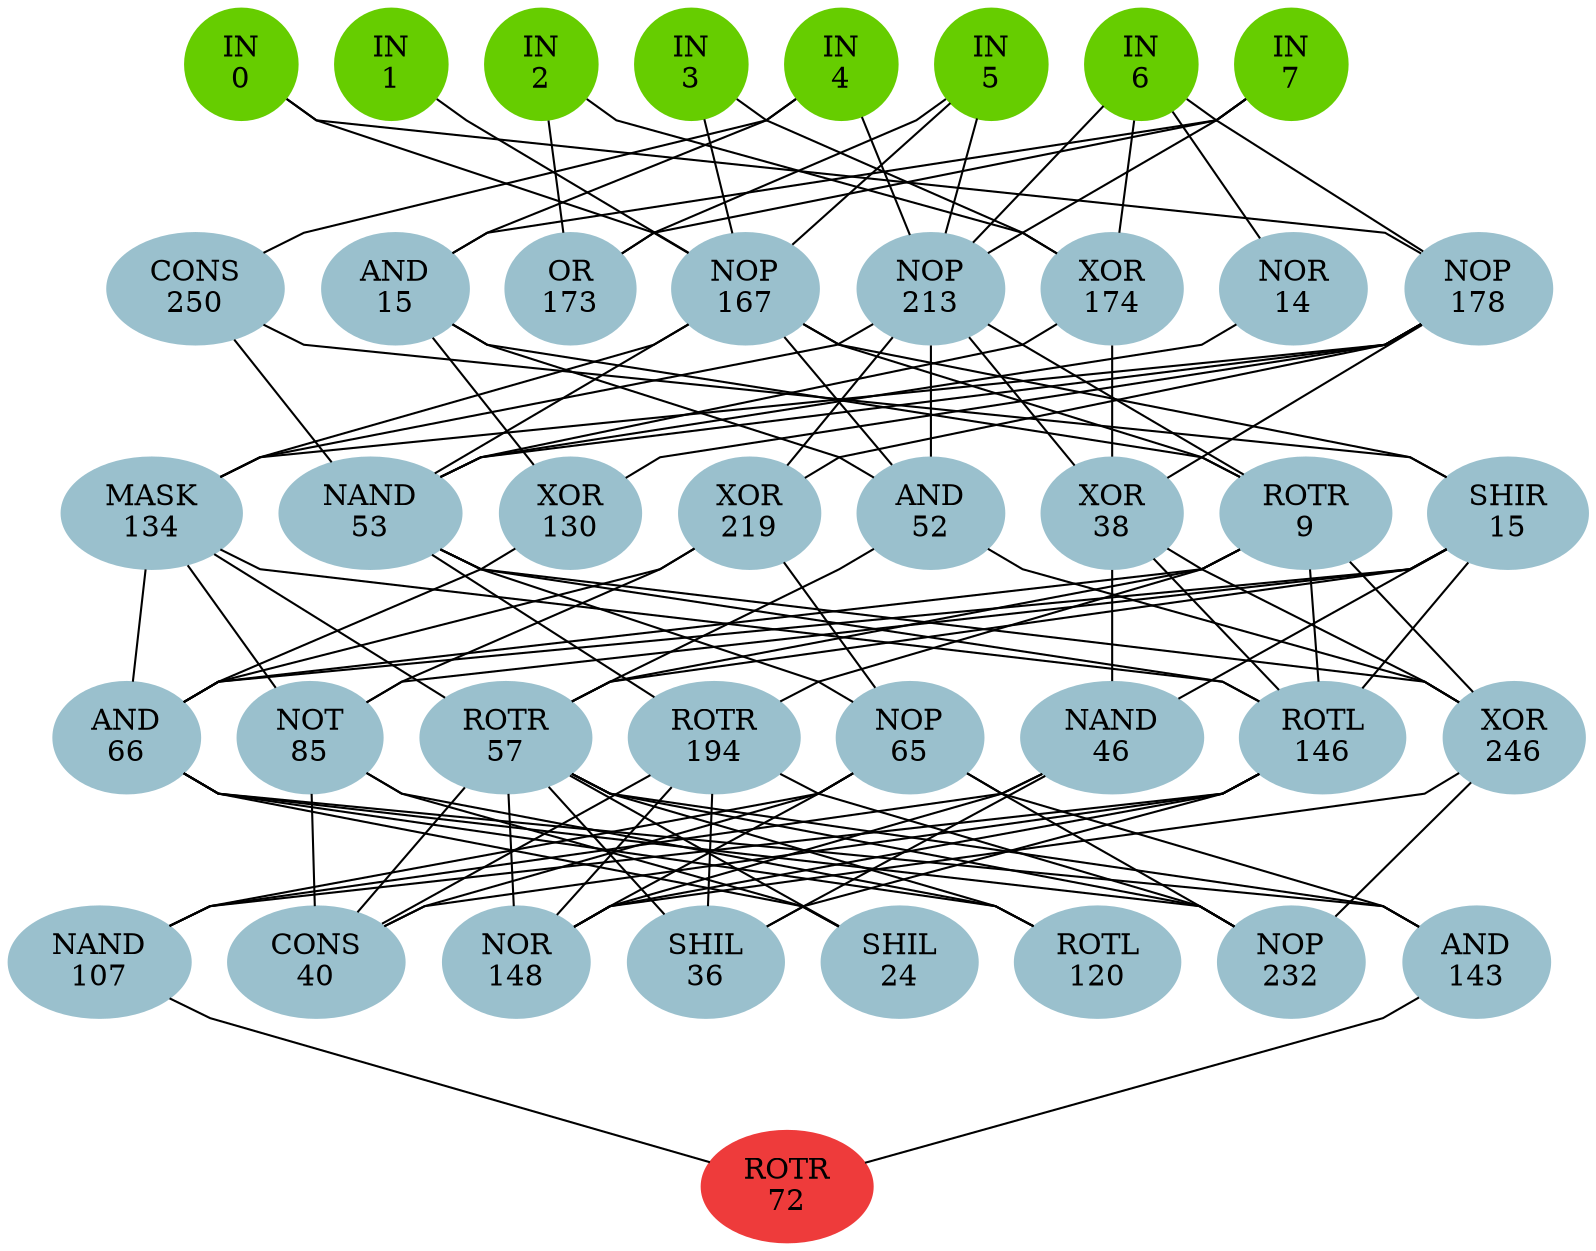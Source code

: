 graph EACircuit {
rankdir=BT;
ranksep=0.75;
ordering=out;
splines=polyline;
node [style=filled, color=lightblue2];

{ rank=same;
node [color=chartreuse3];
"-1_0"[label="IN\n0"];
node [color=chartreuse3];
"-1_1"[label="IN\n1"];
node [color=chartreuse3];
"-1_2"[label="IN\n2"];
node [color=chartreuse3];
"-1_3"[label="IN\n3"];
node [color=chartreuse3];
"-1_4"[label="IN\n4"];
node [color=chartreuse3];
"-1_5"[label="IN\n5"];
node [color=chartreuse3];
"-1_6"[label="IN\n6"];
node [color=chartreuse3];
"-1_7"[label="IN\n7"];
}
{ rank=same;
node [color=lightblue3];
"0_0"[label="CONS\n250"];
node [color=lightblue3];
"0_1"[label="AND\n15"];
node [color=lightblue3];
"0_2"[label="OR\n173"];
node [color=lightblue3];
"0_3"[label="NOP\n167"];
node [color=lightblue3];
"0_4"[label="NOP\n213"];
node [color=lightblue3];
"0_5"[label="XOR\n174"];
node [color=lightblue3];
"0_6"[label="NOR\n14"];
node [color=lightblue3];
"0_7"[label="NOP\n178"];
}
{ rank=same;
node [color=lightblue3];
"1_0"[label="MASK\n134"];
node [color=lightblue3];
"1_1"[label="NAND\n53"];
node [color=lightblue3];
"1_2"[label="XOR\n130"];
node [color=lightblue3];
"1_3"[label="XOR\n219"];
node [color=lightblue3];
"1_4"[label="AND\n52"];
node [color=lightblue3];
"1_5"[label="XOR\n38"];
node [color=lightblue3];
"1_6"[label="ROTR\n9"];
node [color=lightblue3];
"1_7"[label="SHIR\n15"];
}
{ rank=same;
node [color=lightblue3];
"2_0"[label="AND\n66"];
node [color=lightblue3];
"2_1"[label="NOT\n85"];
node [color=lightblue3];
"2_2"[label="ROTR\n57"];
node [color=lightblue3];
"2_3"[label="ROTR\n194"];
node [color=lightblue3];
"2_4"[label="NOP\n65"];
node [color=lightblue3];
"2_5"[label="NAND\n46"];
node [color=lightblue3];
"2_6"[label="ROTL\n146"];
node [color=lightblue3];
"2_7"[label="XOR\n246"];
}
{ rank=same;
node [color=lightblue3];
"3_0"[label="NAND\n107"];
node [color=lightblue3];
"3_1"[label="CONS\n40"];
node [color=lightblue3];
"3_2"[label="NOR\n148"];
node [color=lightblue3];
"3_3"[label="SHIL\n36"];
node [color=lightblue3];
"3_4"[label="SHIL\n24"];
node [color=lightblue3];
"3_5"[label="ROTL\n120"];
node [color=lightblue3];
"3_6"[label="NOP\n232"];
node [color=lightblue3];
"3_7"[label="AND\n143"];
}
{ rank=same;
node [color=brown2];
"4_0"[label="ROTR\n72"];
}
edge[style=invis];
"-1_0" -- "-1_1" -- "-1_2" -- "-1_3" -- "-1_4" -- "-1_5" -- "-1_6" -- "-1_7";
"0_0" -- "0_1" -- "0_2" -- "0_3" -- "0_4" -- "0_5" -- "0_6" -- "0_7";
"1_0" -- "1_1" -- "1_2" -- "1_3" -- "1_4" -- "1_5" -- "1_6" -- "1_7";
"2_0" -- "2_1" -- "2_2" -- "2_3" -- "2_4" -- "2_5" -- "2_6" -- "2_7";
"3_0" -- "3_1" -- "3_2" -- "3_3" -- "3_4" -- "3_5" -- "3_6" -- "3_7";
"4_0" -- "4_0";
edge[style=solid];
"0_0" -- "-1_4";
"0_1" -- "-1_4";
"0_1" -- "-1_7";
"0_2" -- "-1_2";
"0_2" -- "-1_5";
"0_2" -- "-1_7";
"0_3" -- "-1_0";
"0_3" -- "-1_1";
"0_3" -- "-1_3";
"0_3" -- "-1_5";
"0_4" -- "-1_4";
"0_4" -- "-1_5";
"0_4" -- "-1_6";
"0_4" -- "-1_7";
"0_5" -- "-1_2";
"0_5" -- "-1_3";
"0_5" -- "-1_6";
"0_6" -- "-1_6";
"0_7" -- "-1_0";
"0_7" -- "-1_6";
"1_0" -- "0_3";
"1_0" -- "0_4";
"1_0" -- "0_7";
"1_1" -- "0_0";
"1_1" -- "0_3";
"1_1" -- "0_5";
"1_1" -- "0_6";
"1_1" -- "0_7";
"1_2" -- "0_1";
"1_2" -- "0_7";
"1_3" -- "0_4";
"1_3" -- "0_7";
"1_4" -- "0_1";
"1_4" -- "0_3";
"1_4" -- "0_4";
"1_5" -- "0_4";
"1_5" -- "0_5";
"1_5" -- "0_7";
"1_6" -- "0_1";
"1_6" -- "0_3";
"1_6" -- "0_4";
"1_7" -- "0_0";
"1_7" -- "0_3";
"2_0" -- "1_0";
"2_0" -- "1_2";
"2_0" -- "1_3";
"2_0" -- "1_6";
"2_0" -- "1_7";
"2_1" -- "1_0";
"2_1" -- "1_3";
"2_1" -- "1_7";
"2_2" -- "1_0";
"2_2" -- "1_4";
"2_2" -- "1_6";
"2_2" -- "1_7";
"2_3" -- "1_1";
"2_3" -- "1_6";
"2_4" -- "1_1";
"2_4" -- "1_3";
"2_5" -- "1_5";
"2_5" -- "1_7";
"2_6" -- "1_0";
"2_6" -- "1_1";
"2_6" -- "1_5";
"2_6" -- "1_6";
"2_6" -- "1_7";
"2_7" -- "1_1";
"2_7" -- "1_4";
"2_7" -- "1_5";
"2_7" -- "1_6";
"3_0" -- "2_4";
"3_0" -- "2_5";
"3_0" -- "2_6";
"3_1" -- "2_1";
"3_1" -- "2_2";
"3_1" -- "2_3";
"3_1" -- "2_4";
"3_1" -- "2_6";
"3_2" -- "2_2";
"3_2" -- "2_3";
"3_2" -- "2_4";
"3_2" -- "2_5";
"3_2" -- "2_6";
"3_2" -- "2_7";
"3_3" -- "2_2";
"3_3" -- "2_3";
"3_3" -- "2_5";
"3_3" -- "2_6";
"3_4" -- "2_0";
"3_4" -- "2_1";
"3_4" -- "2_2";
"3_5" -- "2_0";
"3_5" -- "2_1";
"3_5" -- "2_2";
"3_6" -- "2_0";
"3_6" -- "2_2";
"3_6" -- "2_3";
"3_6" -- "2_4";
"3_6" -- "2_7";
"3_7" -- "2_0";
"3_7" -- "2_2";
"3_7" -- "2_4";
"4_0" -- "3_0";
"4_0" -- "3_7";
}